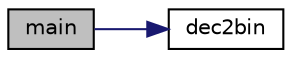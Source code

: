 digraph "main"
{
  edge [fontname="Helvetica",fontsize="10",labelfontname="Helvetica",labelfontsize="10"];
  node [fontname="Helvetica",fontsize="10",shape=record];
  rankdir="LR";
  Node0 [label="main",height=0.2,width=0.4,color="black", fillcolor="grey75", style="filled", fontcolor="black"];
  Node0 -> Node1 [color="midnightblue",fontsize="10",style="solid",fontname="Helvetica"];
  Node1 [label="dec2bin",height=0.2,width=0.4,color="black", fillcolor="white", style="filled",URL="$bin_8cpp.html#ab8131a47078175e3a7ecaeda60c5f9a1",tooltip="Função para conversão recursiva de um número em base decimal para binário. "];
}
